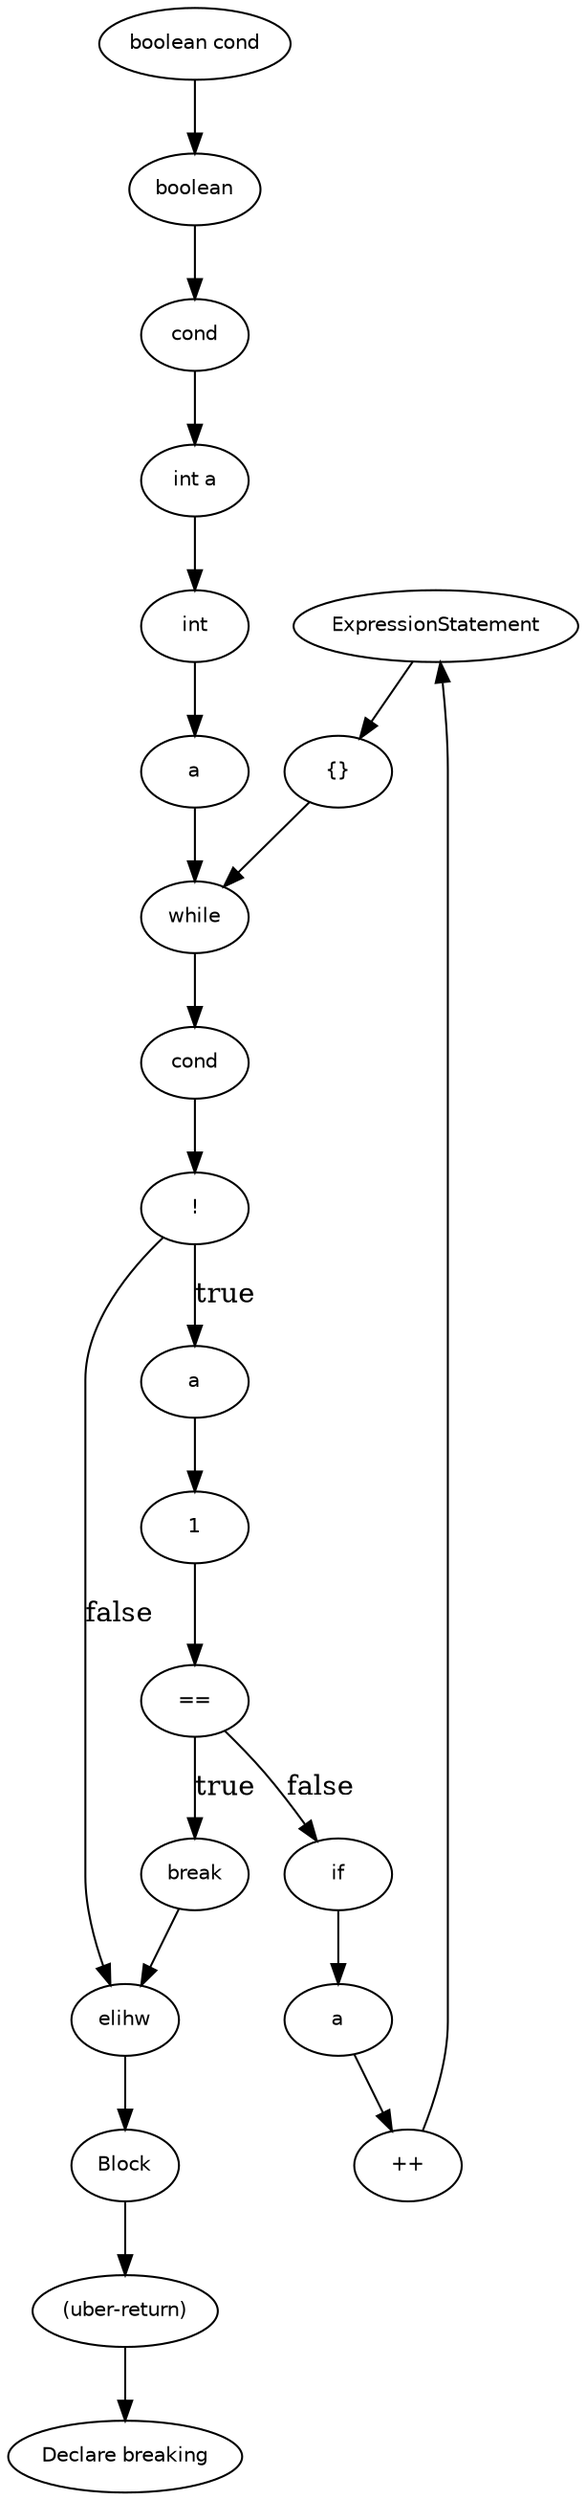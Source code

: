 digraph breaking {
  19 [
    label = ExpressionStatement,
    fontname = Helvetica,
    fontsize = 10
  ];
  18 [
    label = break,
    fontname = Helvetica,
    fontsize = 10
  ];
  17 [
    label = 1,
    fontname = Helvetica,
    fontsize = 10
  ];
  16 [
    label = a,
    fontname = Helvetica,
    fontsize = 10
  ];
  15 [
    label = "==",
    fontname = Helvetica,
    fontsize = 10
  ];
  14 [
    label = if,
    fontname = Helvetica,
    fontsize = 10
  ];
  13 [
    label = "{}",
    fontname = Helvetica,
    fontsize = 10
  ];
  12 [
    label = cond,
    fontname = Helvetica,
    fontsize = 10
  ];
  11 [
    label = "!",
    fontname = Helvetica,
    fontsize = 10
  ];
  10 [
    label = elihw,
    fontname = Helvetica,
    fontsize = 10
  ];
  9 [
    label = while,
    fontname = Helvetica,
    fontsize = 10
  ];
  8 [
    label = a,
    fontname = Helvetica,
    fontsize = 10
  ];
  7 [
    label = int,
    fontname = Helvetica,
    fontsize = 10
  ];
  6 [
    label = "int a",
    fontname = Helvetica,
    fontsize = 10
  ];
  5 [
    label = cond,
    fontname = Helvetica,
    fontsize = 10
  ];
  4 [
    label = boolean,
    fontname = Helvetica,
    fontsize = 10
  ];
  3 [
    label = "boolean cond",
    fontname = Helvetica,
    fontsize = 10
  ];
  2 [
    label = "(uber-return)",
    fontname = Helvetica,
    fontsize = 10
  ];
  22 [
    label = Block,
    fontname = Helvetica,
    fontsize = 10
  ];
  21 [
    label = a,
    fontname = Helvetica,
    fontsize = 10
  ];
  0 [
    label = "Declare breaking",
    fontname = Helvetica,
    fontsize = 10
  ];
  20 [
    label = "++",
    fontname = Helvetica,
    fontsize = 10
  ];
  18 -> 10 [
    label = ""
  ];
  5 -> 6 [
    label = ""
  ];
  15 -> 18 [
    label = true
  ];
  12 -> 11 [
    label = ""
  ];
  13 -> 9 [
    label = ""
  ];
  9 -> 12 [
    label = ""
  ];
  8 -> 9 [
    label = ""
  ];
  19 -> 13 [
    label = ""
  ];
  22 -> 2 [
    label = ""
  ];
  10 -> 22 [
    label = ""
  ];
  17 -> 15 [
    label = ""
  ];
  11 -> 10 [
    label = false
  ];
  16 -> 17 [
    label = ""
  ];
  11 -> 16 [
    label = true
  ];
  4 -> 5 [
    label = ""
  ];
  3 -> 4 [
    label = ""
  ];
  7 -> 8 [
    label = ""
  ];
  2 -> 0 [
    label = ""
  ];
  14 -> 21 [
    label = ""
  ];
  20 -> 19 [
    label = ""
  ];
  6 -> 7 [
    label = ""
  ];
  21 -> 20 [
    label = ""
  ];
  15 -> 14 [
    label = false
  ];
}
